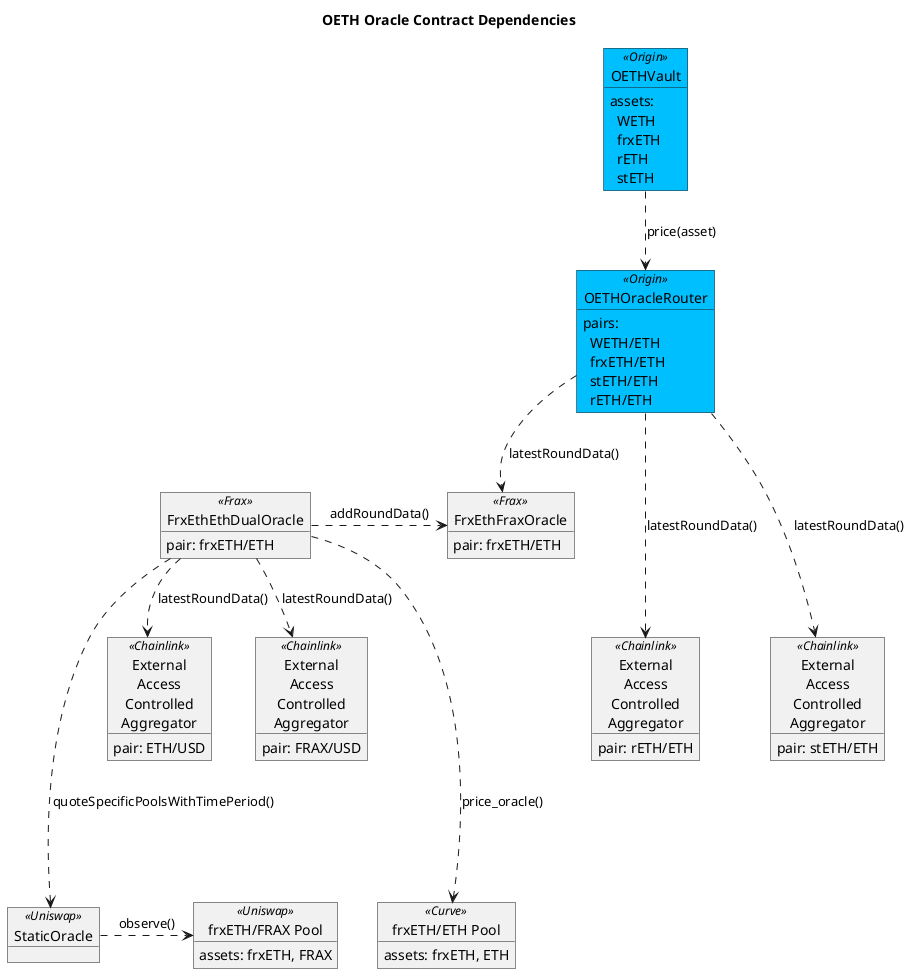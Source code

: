 @startuml

skinparam tabSize 2

title "OETH Oracle Contract Dependencies"

object "OETHVault" as vault <<Origin>> #DeepSkyBlue {
assets:
    \tWETH
    \tfrxETH
    \trETH
    \tstETH
}

object "OETHOracleRouter" as router <<Origin>> #DeepSkyBlue {
pairs:
    \tWETH/ETH
    \tfrxETH/ETH
    \tstETH/ETH
    \trETH/ETH
}

object "FrxEthFraxOracle" as fo <<Frax>> {
pair: frxETH/ETH
}

object "FrxEthEthDualOracle" as fdo <<Frax>> {
pair: frxETH/ETH
}

object "External\nAccess\nControlled\nAggregator" as clrETH <<Chainlink>> {
pair: rETH/ETH
}

object "External\nAccess\nControlled\nAggregator" as clstETH <<Chainlink>> {
pair: stETH/ETH
}

object "External\nAccess\nControlled\nAggregator" as cleth <<Chainlink>> {
pair: ETH/USD
}

object "External\nAccess\nControlled\nAggregator" as clfrax <<Chainlink>> {
pair: FRAX/USD
}

object "frxETH/ETH Pool" as cp <<Curve>> {
assets: frxETH, ETH
}

object "StaticOracle" as uso <<Uniswap>> {
}

object "frxETH/FRAX Pool" as up <<Uniswap>> {
    assets: frxETH, FRAX
}


vault ..> router : price(asset)
router ...> clrETH : latestRoundData()
router ...> clstETH : latestRoundData()
router ..> fo : latestRoundData()
fdo .> fo : addRoundData()
fdo ....> cp : price_oracle()
fdo ....> uso : quoteSpecificPoolsWithTimePeriod()
uso .> up : observe()
fdo ..> cleth : latestRoundData()
fdo ..> clfrax : latestRoundData()

@enduml